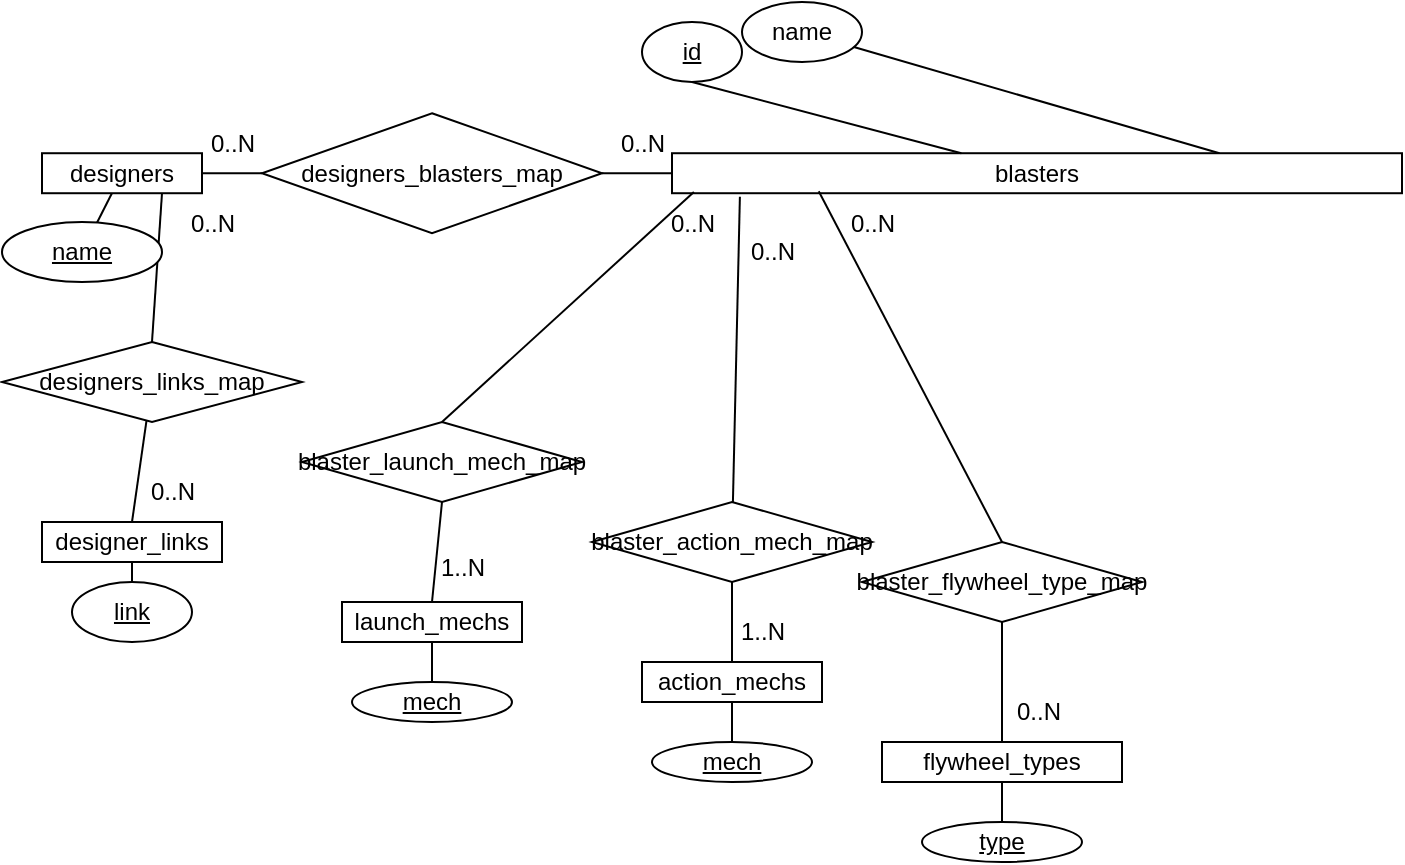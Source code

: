 <mxfile version="21.6.6" type="device">
  <diagram name="Page-1" id="jVRTwSANuptriIAOJ5WK">
    <mxGraphModel dx="989" dy="523" grid="1" gridSize="10" guides="1" tooltips="1" connect="1" arrows="1" fold="1" page="1" pageScale="1" pageWidth="850" pageHeight="1100" math="0" shadow="0">
      <root>
        <mxCell id="0" />
        <mxCell id="1" parent="0" />
        <mxCell id="3hl7cFS-K8GNGfFw6mI9-3" value="" style="rounded=0;orthogonalLoop=1;jettySize=auto;html=1;endArrow=none;endFill=0;" parent="1" source="3hl7cFS-K8GNGfFw6mI9-1" target="3hl7cFS-K8GNGfFw6mI9-2" edge="1">
          <mxGeometry relative="1" as="geometry" />
        </mxCell>
        <mxCell id="7mRlxiWVUr4tO_FYAmdJ-11" value="" style="rounded=0;orthogonalLoop=1;jettySize=auto;html=1;endArrow=none;endFill=0;entryX=0;entryY=0.5;entryDx=0;entryDy=0;" parent="1" source="3hl7cFS-K8GNGfFw6mI9-1" target="7mRlxiWVUr4tO_FYAmdJ-9" edge="1">
          <mxGeometry relative="1" as="geometry" />
        </mxCell>
        <mxCell id="LDvFnLhQpbpHu-sAu5eW-5" style="rounded=0;orthogonalLoop=1;jettySize=auto;html=1;exitX=0.75;exitY=1;exitDx=0;exitDy=0;entryX=0.5;entryY=0;entryDx=0;entryDy=0;endArrow=none;endFill=0;" edge="1" parent="1" source="3hl7cFS-K8GNGfFw6mI9-1" target="LDvFnLhQpbpHu-sAu5eW-4">
          <mxGeometry relative="1" as="geometry" />
        </mxCell>
        <mxCell id="3hl7cFS-K8GNGfFw6mI9-1" value="designers" style="rounded=0;whiteSpace=wrap;html=1;" parent="1" vertex="1">
          <mxGeometry x="40" y="105.61" width="80" height="20" as="geometry" />
        </mxCell>
        <mxCell id="3hl7cFS-K8GNGfFw6mI9-2" value="&lt;u&gt;name&lt;/u&gt;" style="ellipse;whiteSpace=wrap;html=1;rounded=0;" parent="1" vertex="1">
          <mxGeometry x="20" y="140" width="80" height="30" as="geometry" />
        </mxCell>
        <mxCell id="7mRlxiWVUr4tO_FYAmdJ-5" style="rounded=0;orthogonalLoop=1;jettySize=auto;html=1;endArrow=none;endFill=0;entryX=0.5;entryY=1;entryDx=0;entryDy=0;" parent="1" source="7mRlxiWVUr4tO_FYAmdJ-4" target="LDvFnLhQpbpHu-sAu5eW-3" edge="1">
          <mxGeometry relative="1" as="geometry">
            <mxPoint x="80" y="320" as="targetPoint" />
          </mxGeometry>
        </mxCell>
        <mxCell id="7mRlxiWVUr4tO_FYAmdJ-4" value="&lt;u&gt;link&lt;/u&gt;" style="ellipse;whiteSpace=wrap;html=1;" parent="1" vertex="1">
          <mxGeometry x="55" y="320" width="60" height="30" as="geometry" />
        </mxCell>
        <mxCell id="LDvFnLhQpbpHu-sAu5eW-1" style="rounded=0;orthogonalLoop=1;jettySize=auto;html=1;exitX=0.75;exitY=0;exitDx=0;exitDy=0;endArrow=none;endFill=0;" edge="1" parent="1" source="7mRlxiWVUr4tO_FYAmdJ-6" target="LDvFnLhQpbpHu-sAu5eW-2">
          <mxGeometry relative="1" as="geometry">
            <mxPoint x="470" y="180" as="targetPoint" />
          </mxGeometry>
        </mxCell>
        <mxCell id="7mRlxiWVUr4tO_FYAmdJ-6" value="blasters" style="rounded=0;whiteSpace=wrap;html=1;" parent="1" vertex="1">
          <mxGeometry x="355" y="105.61" width="365" height="20" as="geometry" />
        </mxCell>
        <mxCell id="7mRlxiWVUr4tO_FYAmdJ-8" value="" style="rounded=0;orthogonalLoop=1;jettySize=auto;html=1;endArrow=none;endFill=0;exitX=0.5;exitY=1;exitDx=0;exitDy=0;" parent="1" source="7mRlxiWVUr4tO_FYAmdJ-7" target="7mRlxiWVUr4tO_FYAmdJ-6" edge="1">
          <mxGeometry relative="1" as="geometry">
            <mxPoint x="447.438" y="190.003" as="sourcePoint" />
          </mxGeometry>
        </mxCell>
        <mxCell id="7mRlxiWVUr4tO_FYAmdJ-7" value="&lt;u&gt;id&lt;/u&gt;" style="ellipse;whiteSpace=wrap;html=1;" parent="1" vertex="1">
          <mxGeometry x="340" y="40" width="50" height="30" as="geometry" />
        </mxCell>
        <mxCell id="7mRlxiWVUr4tO_FYAmdJ-12" style="rounded=0;orthogonalLoop=1;jettySize=auto;html=1;entryX=0;entryY=0.5;entryDx=0;entryDy=0;endArrow=none;endFill=0;exitX=1;exitY=0.5;exitDx=0;exitDy=0;" parent="1" source="7mRlxiWVUr4tO_FYAmdJ-9" target="7mRlxiWVUr4tO_FYAmdJ-6" edge="1">
          <mxGeometry relative="1" as="geometry" />
        </mxCell>
        <mxCell id="7mRlxiWVUr4tO_FYAmdJ-9" value="designers_blasters_map" style="rhombus;whiteSpace=wrap;html=1;" parent="1" vertex="1">
          <mxGeometry x="150" y="85.61" width="170" height="60" as="geometry" />
        </mxCell>
        <mxCell id="7mRlxiWVUr4tO_FYAmdJ-10" style="edgeStyle=orthogonalEdgeStyle;rounded=0;orthogonalLoop=1;jettySize=auto;html=1;exitX=0.5;exitY=1;exitDx=0;exitDy=0;" parent="1" source="7mRlxiWVUr4tO_FYAmdJ-4" target="7mRlxiWVUr4tO_FYAmdJ-4" edge="1">
          <mxGeometry relative="1" as="geometry" />
        </mxCell>
        <mxCell id="7mRlxiWVUr4tO_FYAmdJ-14" value="0..N" style="text;html=1;align=center;verticalAlign=middle;resizable=0;points=[];autosize=1;strokeColor=none;fillColor=none;" parent="1" vertex="1">
          <mxGeometry x="315" y="85.61" width="50" height="30" as="geometry" />
        </mxCell>
        <mxCell id="7mRlxiWVUr4tO_FYAmdJ-15" value="0..N" style="text;html=1;align=center;verticalAlign=middle;resizable=0;points=[];autosize=1;strokeColor=none;fillColor=none;" parent="1" vertex="1">
          <mxGeometry x="110" y="85.61" width="50" height="30" as="geometry" />
        </mxCell>
        <mxCell id="LDvFnLhQpbpHu-sAu5eW-2" value="name" style="ellipse;whiteSpace=wrap;html=1;" vertex="1" parent="1">
          <mxGeometry x="390" y="30" width="60" height="30" as="geometry" />
        </mxCell>
        <mxCell id="LDvFnLhQpbpHu-sAu5eW-3" value="designer_links" style="whiteSpace=wrap;html=1;" vertex="1" parent="1">
          <mxGeometry x="40" y="290" width="90" height="20" as="geometry" />
        </mxCell>
        <mxCell id="LDvFnLhQpbpHu-sAu5eW-6" style="rounded=0;orthogonalLoop=1;jettySize=auto;html=1;entryX=0.5;entryY=0;entryDx=0;entryDy=0;endArrow=none;endFill=0;" edge="1" parent="1" source="LDvFnLhQpbpHu-sAu5eW-4" target="LDvFnLhQpbpHu-sAu5eW-3">
          <mxGeometry relative="1" as="geometry" />
        </mxCell>
        <mxCell id="LDvFnLhQpbpHu-sAu5eW-4" value="designers_links_map" style="rhombus;whiteSpace=wrap;html=1;" vertex="1" parent="1">
          <mxGeometry x="20" y="200" width="150" height="40" as="geometry" />
        </mxCell>
        <mxCell id="LDvFnLhQpbpHu-sAu5eW-7" value="0..N" style="text;html=1;align=center;verticalAlign=middle;resizable=0;points=[];autosize=1;strokeColor=none;fillColor=none;" vertex="1" parent="1">
          <mxGeometry x="80" y="260" width="50" height="30" as="geometry" />
        </mxCell>
        <mxCell id="LDvFnLhQpbpHu-sAu5eW-8" value="0..N" style="text;html=1;align=center;verticalAlign=middle;resizable=0;points=[];autosize=1;strokeColor=none;fillColor=none;" vertex="1" parent="1">
          <mxGeometry x="100" y="125.61" width="50" height="30" as="geometry" />
        </mxCell>
        <mxCell id="LDvFnLhQpbpHu-sAu5eW-13" value="" style="rounded=0;orthogonalLoop=1;jettySize=auto;html=1;endArrow=none;endFill=0;exitX=0.5;exitY=1;exitDx=0;exitDy=0;" edge="1" parent="1" source="LDvFnLhQpbpHu-sAu5eW-9" target="LDvFnLhQpbpHu-sAu5eW-12">
          <mxGeometry relative="1" as="geometry" />
        </mxCell>
        <mxCell id="LDvFnLhQpbpHu-sAu5eW-9" value="launch_mechs" style="whiteSpace=wrap;html=1;" vertex="1" parent="1">
          <mxGeometry x="190" y="330" width="90" height="20" as="geometry" />
        </mxCell>
        <mxCell id="LDvFnLhQpbpHu-sAu5eW-12" value="&lt;u&gt;mech&lt;/u&gt;" style="ellipse;whiteSpace=wrap;html=1;" vertex="1" parent="1">
          <mxGeometry x="195" y="370" width="80" height="20" as="geometry" />
        </mxCell>
        <mxCell id="LDvFnLhQpbpHu-sAu5eW-15" style="rounded=0;orthogonalLoop=1;jettySize=auto;html=1;entryX=0.5;entryY=0;entryDx=0;entryDy=0;endArrow=none;endFill=0;exitX=0.5;exitY=1;exitDx=0;exitDy=0;" edge="1" parent="1" source="LDvFnLhQpbpHu-sAu5eW-14" target="LDvFnLhQpbpHu-sAu5eW-9">
          <mxGeometry relative="1" as="geometry" />
        </mxCell>
        <mxCell id="LDvFnLhQpbpHu-sAu5eW-16" style="rounded=0;orthogonalLoop=1;jettySize=auto;html=1;entryX=0.03;entryY=0.969;entryDx=0;entryDy=0;entryPerimeter=0;endArrow=none;endFill=0;exitX=0.5;exitY=0;exitDx=0;exitDy=0;" edge="1" parent="1" source="LDvFnLhQpbpHu-sAu5eW-14" target="7mRlxiWVUr4tO_FYAmdJ-6">
          <mxGeometry relative="1" as="geometry" />
        </mxCell>
        <mxCell id="LDvFnLhQpbpHu-sAu5eW-14" value="blaster_launch_mech_map" style="rhombus;whiteSpace=wrap;html=1;" vertex="1" parent="1">
          <mxGeometry x="170" y="240" width="140" height="40" as="geometry" />
        </mxCell>
        <mxCell id="LDvFnLhQpbpHu-sAu5eW-21" value="" style="rounded=0;orthogonalLoop=1;jettySize=auto;html=1;endArrow=none;endFill=0;" edge="1" parent="1" source="LDvFnLhQpbpHu-sAu5eW-19" target="LDvFnLhQpbpHu-sAu5eW-20">
          <mxGeometry relative="1" as="geometry" />
        </mxCell>
        <mxCell id="LDvFnLhQpbpHu-sAu5eW-19" value="action_mechs" style="whiteSpace=wrap;html=1;" vertex="1" parent="1">
          <mxGeometry x="340" y="360" width="90" height="20" as="geometry" />
        </mxCell>
        <mxCell id="LDvFnLhQpbpHu-sAu5eW-20" value="&lt;u&gt;mech&lt;/u&gt;" style="ellipse;whiteSpace=wrap;html=1;" vertex="1" parent="1">
          <mxGeometry x="345" y="400" width="80" height="20" as="geometry" />
        </mxCell>
        <mxCell id="LDvFnLhQpbpHu-sAu5eW-22" value="1..N" style="text;html=1;align=center;verticalAlign=middle;resizable=0;points=[];autosize=1;strokeColor=none;fillColor=none;" vertex="1" parent="1">
          <mxGeometry x="225" y="298" width="50" height="30" as="geometry" />
        </mxCell>
        <mxCell id="LDvFnLhQpbpHu-sAu5eW-23" value="0..N" style="text;html=1;align=center;verticalAlign=middle;resizable=0;points=[];autosize=1;strokeColor=none;fillColor=none;" vertex="1" parent="1">
          <mxGeometry x="340" y="125.61" width="50" height="30" as="geometry" />
        </mxCell>
        <mxCell id="LDvFnLhQpbpHu-sAu5eW-25" value="" style="rounded=0;orthogonalLoop=1;jettySize=auto;html=1;entryX=0.5;entryY=0;entryDx=0;entryDy=0;endArrow=none;endFill=0;" edge="1" parent="1" source="LDvFnLhQpbpHu-sAu5eW-24" target="LDvFnLhQpbpHu-sAu5eW-19">
          <mxGeometry relative="1" as="geometry">
            <mxPoint x="385" y="360" as="targetPoint" />
          </mxGeometry>
        </mxCell>
        <mxCell id="LDvFnLhQpbpHu-sAu5eW-27" style="rounded=0;orthogonalLoop=1;jettySize=auto;html=1;endArrow=none;endFill=0;entryX=0.093;entryY=1.087;entryDx=0;entryDy=0;entryPerimeter=0;" edge="1" parent="1" source="LDvFnLhQpbpHu-sAu5eW-24" target="7mRlxiWVUr4tO_FYAmdJ-6">
          <mxGeometry relative="1" as="geometry" />
        </mxCell>
        <mxCell id="LDvFnLhQpbpHu-sAu5eW-24" value="blaster_action_mech_map" style="rhombus;whiteSpace=wrap;html=1;" vertex="1" parent="1">
          <mxGeometry x="315" y="280" width="140" height="40" as="geometry" />
        </mxCell>
        <mxCell id="LDvFnLhQpbpHu-sAu5eW-26" value="1..N" style="text;html=1;align=center;verticalAlign=middle;resizable=0;points=[];autosize=1;strokeColor=none;fillColor=none;" vertex="1" parent="1">
          <mxGeometry x="375" y="330" width="50" height="30" as="geometry" />
        </mxCell>
        <mxCell id="LDvFnLhQpbpHu-sAu5eW-28" value="0..N" style="text;html=1;align=center;verticalAlign=middle;resizable=0;points=[];autosize=1;strokeColor=none;fillColor=none;" vertex="1" parent="1">
          <mxGeometry x="380" y="140" width="50" height="30" as="geometry" />
        </mxCell>
        <mxCell id="LDvFnLhQpbpHu-sAu5eW-31" value="" style="rounded=0;orthogonalLoop=1;jettySize=auto;html=1;endArrow=none;endFill=0;" edge="1" parent="1" source="LDvFnLhQpbpHu-sAu5eW-29" target="LDvFnLhQpbpHu-sAu5eW-30">
          <mxGeometry relative="1" as="geometry" />
        </mxCell>
        <mxCell id="LDvFnLhQpbpHu-sAu5eW-33" style="rounded=0;orthogonalLoop=1;jettySize=auto;html=1;entryX=0.5;entryY=1;entryDx=0;entryDy=0;endArrow=none;endFill=0;" edge="1" parent="1" source="LDvFnLhQpbpHu-sAu5eW-29" target="LDvFnLhQpbpHu-sAu5eW-32">
          <mxGeometry relative="1" as="geometry" />
        </mxCell>
        <mxCell id="LDvFnLhQpbpHu-sAu5eW-29" value="flywheel_types" style="whiteSpace=wrap;html=1;" vertex="1" parent="1">
          <mxGeometry x="460" y="400" width="120" height="20" as="geometry" />
        </mxCell>
        <mxCell id="LDvFnLhQpbpHu-sAu5eW-30" value="&lt;u&gt;type&lt;/u&gt;" style="ellipse;whiteSpace=wrap;html=1;" vertex="1" parent="1">
          <mxGeometry x="480" y="440" width="80" height="20" as="geometry" />
        </mxCell>
        <mxCell id="LDvFnLhQpbpHu-sAu5eW-34" style="rounded=0;orthogonalLoop=1;jettySize=auto;html=1;entryX=0.201;entryY=0.949;entryDx=0;entryDy=0;entryPerimeter=0;endArrow=none;endFill=0;exitX=0.5;exitY=0;exitDx=0;exitDy=0;" edge="1" parent="1" source="LDvFnLhQpbpHu-sAu5eW-32" target="7mRlxiWVUr4tO_FYAmdJ-6">
          <mxGeometry relative="1" as="geometry" />
        </mxCell>
        <mxCell id="LDvFnLhQpbpHu-sAu5eW-32" value="blaster_flywheel_type_map" style="rhombus;whiteSpace=wrap;html=1;" vertex="1" parent="1">
          <mxGeometry x="450" y="300" width="140" height="40" as="geometry" />
        </mxCell>
        <mxCell id="LDvFnLhQpbpHu-sAu5eW-35" value="0..N" style="text;html=1;align=center;verticalAlign=middle;resizable=0;points=[];autosize=1;strokeColor=none;fillColor=none;" vertex="1" parent="1">
          <mxGeometry x="430" y="125.61" width="50" height="30" as="geometry" />
        </mxCell>
        <mxCell id="LDvFnLhQpbpHu-sAu5eW-36" value="0..N" style="text;html=1;align=center;verticalAlign=middle;resizable=0;points=[];autosize=1;strokeColor=none;fillColor=none;" vertex="1" parent="1">
          <mxGeometry x="512.5" y="370" width="50" height="30" as="geometry" />
        </mxCell>
      </root>
    </mxGraphModel>
  </diagram>
</mxfile>
